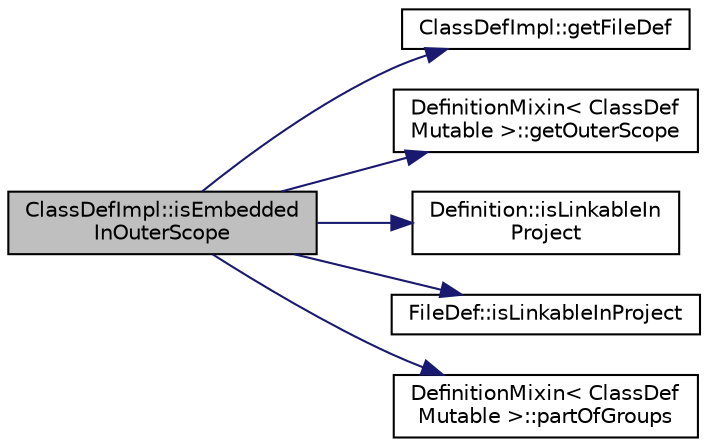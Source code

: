 digraph "ClassDefImpl::isEmbeddedInOuterScope"
{
 // LATEX_PDF_SIZE
  edge [fontname="Helvetica",fontsize="10",labelfontname="Helvetica",labelfontsize="10"];
  node [fontname="Helvetica",fontsize="10",shape=record];
  rankdir="LR";
  Node1 [label="ClassDefImpl::isEmbedded\lInOuterScope",height=0.2,width=0.4,color="black", fillcolor="grey75", style="filled", fontcolor="black",tooltip=" "];
  Node1 -> Node2 [color="midnightblue",fontsize="10",style="solid"];
  Node2 [label="ClassDefImpl::getFileDef",height=0.2,width=0.4,color="black", fillcolor="white", style="filled",URL="$classClassDefImpl.html#a07a0425548988113183b7a374c57cf9c",tooltip=" "];
  Node1 -> Node3 [color="midnightblue",fontsize="10",style="solid"];
  Node3 [label="DefinitionMixin\< ClassDef\lMutable \>::getOuterScope",height=0.2,width=0.4,color="black", fillcolor="white", style="filled",URL="$classDefinitionMixin.html#a0fbdf01fda216bc5dee1d21589b6b48e",tooltip=" "];
  Node1 -> Node4 [color="midnightblue",fontsize="10",style="solid"];
  Node4 [label="Definition::isLinkableIn\lProject",height=0.2,width=0.4,color="black", fillcolor="white", style="filled",URL="$classDefinition.html#a845891c7206d40c3664b562636cdf9fc",tooltip=" "];
  Node1 -> Node5 [color="midnightblue",fontsize="10",style="solid"];
  Node5 [label="FileDef::isLinkableInProject",height=0.2,width=0.4,color="black", fillcolor="white", style="filled",URL="$classFileDef.html#a884b2abd3ea022171c3a8f061500fe6a",tooltip=" "];
  Node1 -> Node6 [color="midnightblue",fontsize="10",style="solid"];
  Node6 [label="DefinitionMixin\< ClassDef\lMutable \>::partOfGroups",height=0.2,width=0.4,color="black", fillcolor="white", style="filled",URL="$classDefinitionMixin.html#a39a1210547535bd90101e9432c5820b9",tooltip=" "];
}
